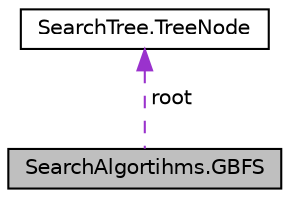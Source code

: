 digraph "SearchAlgortihms.GBFS"
{
  edge [fontname="Helvetica",fontsize="10",labelfontname="Helvetica",labelfontsize="10"];
  node [fontname="Helvetica",fontsize="10",shape=record];
  Node1 [label="SearchAlgortihms.GBFS",height=0.2,width=0.4,color="black", fillcolor="grey75", style="filled", fontcolor="black"];
  Node2 -> Node1 [dir="back",color="darkorchid3",fontsize="10",style="dashed",label=" root" ,fontname="Helvetica"];
  Node2 [label="SearchTree.TreeNode",height=0.2,width=0.4,color="black", fillcolor="white", style="filled",URL="$class_search_tree_1_1_tree_node.html"];
}
